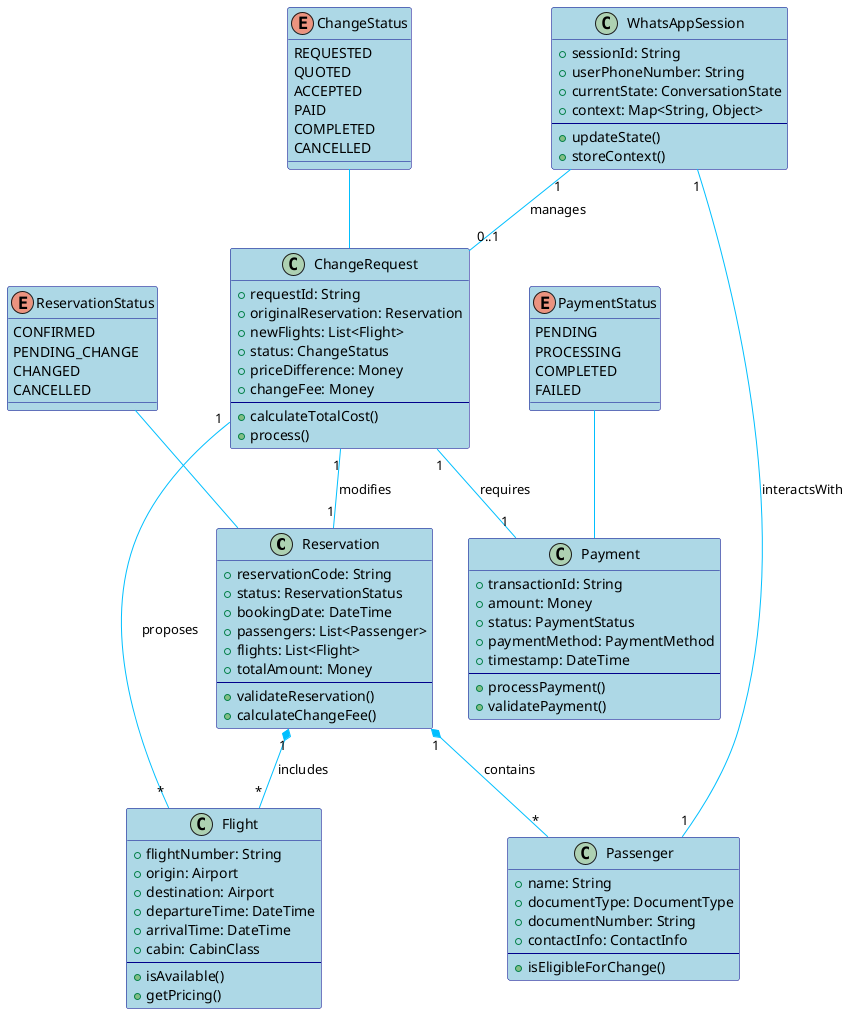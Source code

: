 @startuml WhatsApp Flight Change Entities

skinparam class {
    BackgroundColor LightBlue
    ArrowColor DeepSkyBlue
    BorderColor DarkBlue
}

skinparam stereotypeCBackgroundColor YellowGreen

' Entidades principales
class Reservation {
    + reservationCode: String
    + status: ReservationStatus
    + bookingDate: DateTime
    + passengers: List<Passenger>
    + flights: List<Flight>
    + totalAmount: Money
    --
    + validateReservation()
    + calculateChangeFee()
}

class Flight {
    + flightNumber: String
    + origin: Airport
    + destination: Airport
    + departureTime: DateTime
    + arrivalTime: DateTime
    + cabin: CabinClass
    --
    + isAvailable()
    + getPricing()
}

class Passenger {
    + name: String
    + documentType: DocumentType
    + documentNumber: String
    + contactInfo: ContactInfo
    --
    + isEligibleForChange()
}

class ChangeRequest {
    + requestId: String
    + originalReservation: Reservation
    + newFlights: List<Flight>
    + status: ChangeStatus
    + priceDifference: Money
    + changeFee: Money
    --
    + calculateTotalCost()
    + process()
}

class Payment {
    + transactionId: String
    + amount: Money
    + status: PaymentStatus
    + paymentMethod: PaymentMethod
    + timestamp: DateTime
    --
    + processPayment()
    + validatePayment()
}

class WhatsAppSession {
    + sessionId: String
    + userPhoneNumber: String
    + currentState: ConversationState
    + context: Map<String, Object>
    --
    + updateState()
    + storeContext()
}

' Enumeraciones
enum ReservationStatus {
    CONFIRMED
    PENDING_CHANGE
    CHANGED
    CANCELLED
}

enum ChangeStatus {
    REQUESTED
    QUOTED
    ACCEPTED
    PAID
    COMPLETED
    CANCELLED
}

enum PaymentStatus {
    PENDING
    PROCESSING
    COMPLETED
    FAILED
}

' Relaciones
Reservation "1" *-- "*" Passenger : contains
Reservation "1" *-- "*" Flight : includes
ChangeRequest "1" -- "1" Reservation : modifies
ChangeRequest "1" -- "*" Flight : proposes
ChangeRequest "1" -- "1" Payment : requires
WhatsAppSession "1" -- "0..1" ChangeRequest : manages
WhatsAppSession "1" -- "1" Passenger : interactsWith

ReservationStatus -- Reservation
ChangeStatus -- ChangeRequest
PaymentStatus -- Payment

@enduml 